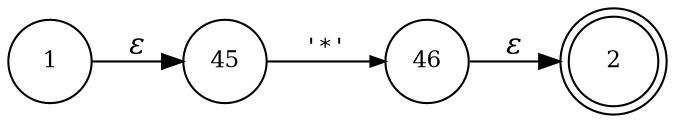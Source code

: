 digraph ATN {
rankdir=LR;
s2[fontsize=11, label="2", shape=doublecircle, fixedsize=true, width=.6];
s1[fontsize=11,label="1", shape=circle, fixedsize=true, width=.55, peripheries=1];
s45[fontsize=11,label="45", shape=circle, fixedsize=true, width=.55, peripheries=1];
s46[fontsize=11,label="46", shape=circle, fixedsize=true, width=.55, peripheries=1];
s1 -> s45 [fontname="Times-Italic", label="&epsilon;"];
s45 -> s46 [fontsize=11, fontname="Courier", arrowsize=.7, label = "'*'", arrowhead = normal];
s46 -> s2 [fontname="Times-Italic", label="&epsilon;"];
}